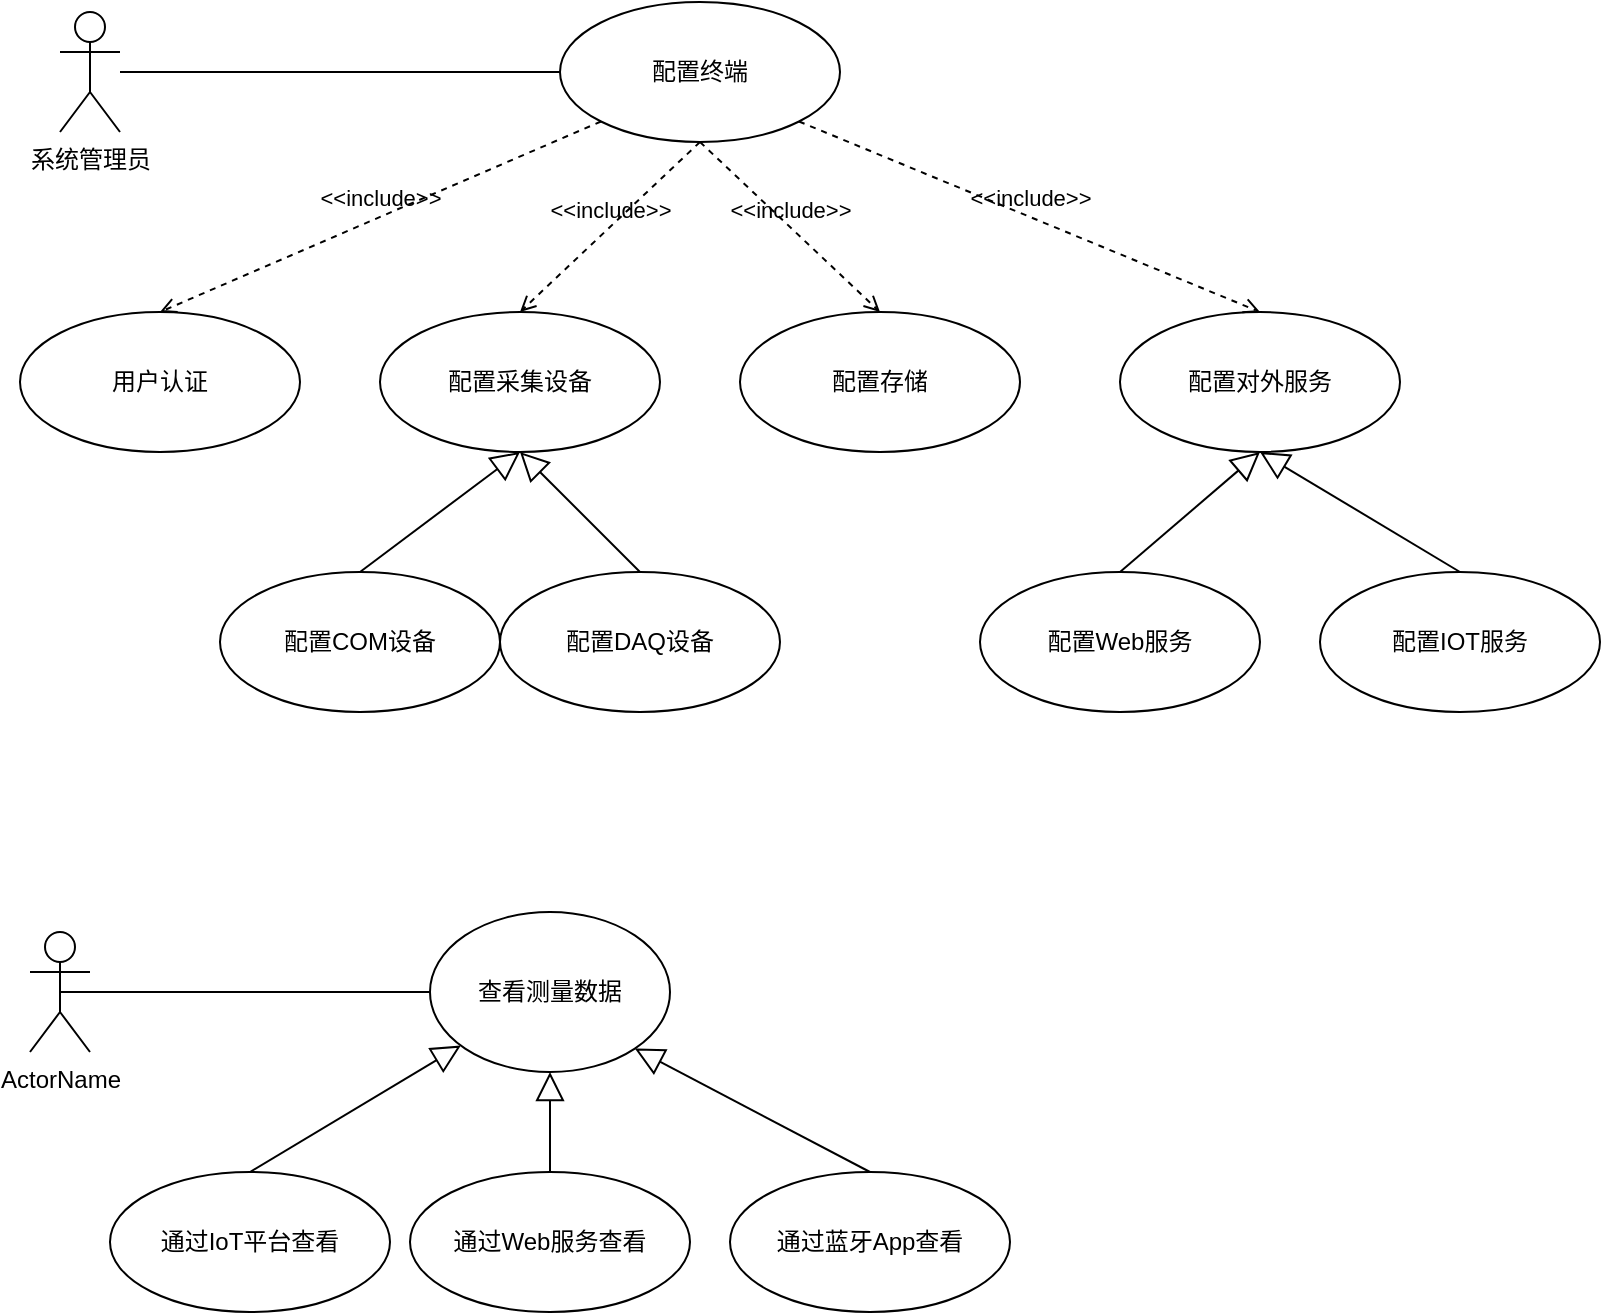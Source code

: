 <mxfile version="14.6.6" type="github">
  <diagram id="GsU9tVI04QCulfbk386d" name="Page-1">
    <mxGraphModel dx="942" dy="583" grid="1" gridSize="10" guides="1" tooltips="1" connect="1" arrows="1" fold="1" page="1" pageScale="1" pageWidth="827" pageHeight="1169" math="0" shadow="0">
      <root>
        <mxCell id="0" />
        <mxCell id="1" parent="0" />
        <mxCell id="lnzYuwO8289c-_ZvHHju-1" value="系统管理员" style="shape=umlActor;html=1;verticalLabelPosition=bottom;verticalAlign=top;align=center;" vertex="1" parent="1">
          <mxGeometry x="120" y="80" width="30" height="60" as="geometry" />
        </mxCell>
        <mxCell id="lnzYuwO8289c-_ZvHHju-2" value="配置终端" style="ellipse;whiteSpace=wrap;html=1;" vertex="1" parent="1">
          <mxGeometry x="370" y="75" width="140" height="70" as="geometry" />
        </mxCell>
        <mxCell id="lnzYuwO8289c-_ZvHHju-4" value="用户认证" style="ellipse;whiteSpace=wrap;html=1;" vertex="1" parent="1">
          <mxGeometry x="100" y="230" width="140" height="70" as="geometry" />
        </mxCell>
        <mxCell id="lnzYuwO8289c-_ZvHHju-5" value="" style="edgeStyle=none;html=1;endArrow=none;verticalAlign=bottom;entryX=0;entryY=0.5;entryDx=0;entryDy=0;" edge="1" parent="1" source="lnzYuwO8289c-_ZvHHju-1" target="lnzYuwO8289c-_ZvHHju-2">
          <mxGeometry width="160" relative="1" as="geometry">
            <mxPoint x="330" y="270" as="sourcePoint" />
            <mxPoint x="490" y="270" as="targetPoint" />
          </mxGeometry>
        </mxCell>
        <mxCell id="lnzYuwO8289c-_ZvHHju-6" value="配置采集设备" style="ellipse;whiteSpace=wrap;html=1;" vertex="1" parent="1">
          <mxGeometry x="280" y="230" width="140" height="70" as="geometry" />
        </mxCell>
        <mxCell id="lnzYuwO8289c-_ZvHHju-7" value="配置存储" style="ellipse;whiteSpace=wrap;html=1;" vertex="1" parent="1">
          <mxGeometry x="460" y="230" width="140" height="70" as="geometry" />
        </mxCell>
        <mxCell id="lnzYuwO8289c-_ZvHHju-8" value="配置对外服务" style="ellipse;whiteSpace=wrap;html=1;" vertex="1" parent="1">
          <mxGeometry x="650" y="230" width="140" height="70" as="geometry" />
        </mxCell>
        <mxCell id="lnzYuwO8289c-_ZvHHju-9" value="配置COM设备" style="ellipse;whiteSpace=wrap;html=1;" vertex="1" parent="1">
          <mxGeometry x="200" y="360" width="140" height="70" as="geometry" />
        </mxCell>
        <mxCell id="lnzYuwO8289c-_ZvHHju-10" value="配置DAQ设备" style="ellipse;whiteSpace=wrap;html=1;" vertex="1" parent="1">
          <mxGeometry x="340" y="360" width="140" height="70" as="geometry" />
        </mxCell>
        <mxCell id="lnzYuwO8289c-_ZvHHju-11" value="" style="edgeStyle=none;html=1;endArrow=block;endFill=0;endSize=12;verticalAlign=bottom;exitX=0.5;exitY=0;exitDx=0;exitDy=0;entryX=0.5;entryY=1;entryDx=0;entryDy=0;" edge="1" parent="1" source="lnzYuwO8289c-_ZvHHju-9" target="lnzYuwO8289c-_ZvHHju-6">
          <mxGeometry width="160" relative="1" as="geometry">
            <mxPoint x="330" y="270" as="sourcePoint" />
            <mxPoint x="490" y="270" as="targetPoint" />
          </mxGeometry>
        </mxCell>
        <mxCell id="lnzYuwO8289c-_ZvHHju-12" value="" style="edgeStyle=none;html=1;endArrow=block;endFill=0;endSize=12;verticalAlign=bottom;exitX=0.5;exitY=0;exitDx=0;exitDy=0;entryX=0.5;entryY=1;entryDx=0;entryDy=0;" edge="1" parent="1" source="lnzYuwO8289c-_ZvHHju-10" target="lnzYuwO8289c-_ZvHHju-6">
          <mxGeometry width="160" relative="1" as="geometry">
            <mxPoint x="330" y="270" as="sourcePoint" />
            <mxPoint x="490" y="270" as="targetPoint" />
          </mxGeometry>
        </mxCell>
        <mxCell id="lnzYuwO8289c-_ZvHHju-13" value="&amp;lt;&amp;lt;include&amp;gt;&amp;gt;" style="edgeStyle=none;html=1;endArrow=open;verticalAlign=bottom;dashed=1;labelBackgroundColor=none;exitX=0;exitY=1;exitDx=0;exitDy=0;entryX=0.5;entryY=0;entryDx=0;entryDy=0;" edge="1" parent="1" source="lnzYuwO8289c-_ZvHHju-2" target="lnzYuwO8289c-_ZvHHju-4">
          <mxGeometry width="160" relative="1" as="geometry">
            <mxPoint x="330" y="300" as="sourcePoint" />
            <mxPoint x="490" y="300" as="targetPoint" />
          </mxGeometry>
        </mxCell>
        <mxCell id="lnzYuwO8289c-_ZvHHju-14" value="&amp;lt;&amp;lt;include&amp;gt;&amp;gt;" style="edgeStyle=none;html=1;endArrow=open;verticalAlign=bottom;dashed=1;labelBackgroundColor=none;exitX=0.5;exitY=1;exitDx=0;exitDy=0;entryX=0.5;entryY=0;entryDx=0;entryDy=0;" edge="1" parent="1" source="lnzYuwO8289c-_ZvHHju-2" target="lnzYuwO8289c-_ZvHHju-6">
          <mxGeometry width="160" relative="1" as="geometry">
            <mxPoint x="330" y="300" as="sourcePoint" />
            <mxPoint x="490" y="300" as="targetPoint" />
          </mxGeometry>
        </mxCell>
        <mxCell id="lnzYuwO8289c-_ZvHHju-15" value="&amp;lt;&amp;lt;include&amp;gt;&amp;gt;" style="edgeStyle=none;html=1;endArrow=open;verticalAlign=bottom;dashed=1;labelBackgroundColor=none;exitX=0.5;exitY=1;exitDx=0;exitDy=0;entryX=0.5;entryY=0;entryDx=0;entryDy=0;" edge="1" parent="1" source="lnzYuwO8289c-_ZvHHju-2" target="lnzYuwO8289c-_ZvHHju-7">
          <mxGeometry width="160" relative="1" as="geometry">
            <mxPoint x="330" y="300" as="sourcePoint" />
            <mxPoint x="490" y="300" as="targetPoint" />
          </mxGeometry>
        </mxCell>
        <mxCell id="lnzYuwO8289c-_ZvHHju-16" value="&amp;lt;&amp;lt;include&amp;gt;&amp;gt;" style="edgeStyle=none;html=1;endArrow=open;verticalAlign=bottom;dashed=1;labelBackgroundColor=none;exitX=1;exitY=1;exitDx=0;exitDy=0;entryX=0.5;entryY=0;entryDx=0;entryDy=0;" edge="1" parent="1" source="lnzYuwO8289c-_ZvHHju-2" target="lnzYuwO8289c-_ZvHHju-8">
          <mxGeometry width="160" relative="1" as="geometry">
            <mxPoint x="330" y="300" as="sourcePoint" />
            <mxPoint x="490" y="300" as="targetPoint" />
          </mxGeometry>
        </mxCell>
        <mxCell id="lnzYuwO8289c-_ZvHHju-17" value="配置Web服务" style="ellipse;whiteSpace=wrap;html=1;" vertex="1" parent="1">
          <mxGeometry x="580" y="360" width="140" height="70" as="geometry" />
        </mxCell>
        <mxCell id="lnzYuwO8289c-_ZvHHju-18" value="配置IOT服务" style="ellipse;whiteSpace=wrap;html=1;" vertex="1" parent="1">
          <mxGeometry x="750" y="360" width="140" height="70" as="geometry" />
        </mxCell>
        <mxCell id="lnzYuwO8289c-_ZvHHju-19" value="" style="edgeStyle=none;html=1;endArrow=block;endFill=0;endSize=12;verticalAlign=bottom;exitX=0.5;exitY=0;exitDx=0;exitDy=0;entryX=0.5;entryY=1;entryDx=0;entryDy=0;" edge="1" parent="1" source="lnzYuwO8289c-_ZvHHju-17" target="lnzYuwO8289c-_ZvHHju-8">
          <mxGeometry width="160" relative="1" as="geometry">
            <mxPoint x="770" y="390" as="sourcePoint" />
            <mxPoint x="930" y="390" as="targetPoint" />
          </mxGeometry>
        </mxCell>
        <mxCell id="lnzYuwO8289c-_ZvHHju-20" value="" style="edgeStyle=none;html=1;endArrow=block;endFill=0;endSize=12;verticalAlign=bottom;exitX=0.5;exitY=0;exitDx=0;exitDy=0;entryX=0.5;entryY=1;entryDx=0;entryDy=0;" edge="1" parent="1" source="lnzYuwO8289c-_ZvHHju-18" target="lnzYuwO8289c-_ZvHHju-8">
          <mxGeometry width="160" relative="1" as="geometry">
            <mxPoint x="770" y="390" as="sourcePoint" />
            <mxPoint x="930" y="390" as="targetPoint" />
          </mxGeometry>
        </mxCell>
        <mxCell id="lnzYuwO8289c-_ZvHHju-22" value="ActorName" style="shape=umlActor;html=1;verticalLabelPosition=bottom;verticalAlign=top;align=center;" vertex="1" parent="1">
          <mxGeometry x="105" y="540" width="30" height="60" as="geometry" />
        </mxCell>
        <mxCell id="lnzYuwO8289c-_ZvHHju-23" value="查看测量数据" style="ellipse;whiteSpace=wrap;html=1;" vertex="1" parent="1">
          <mxGeometry x="305" y="530" width="120" height="80" as="geometry" />
        </mxCell>
        <mxCell id="lnzYuwO8289c-_ZvHHju-24" value="" style="edgeStyle=none;html=1;endArrow=none;verticalAlign=bottom;exitX=0.5;exitY=0.5;exitDx=0;exitDy=0;exitPerimeter=0;" edge="1" parent="1" source="lnzYuwO8289c-_ZvHHju-22" target="lnzYuwO8289c-_ZvHHju-23">
          <mxGeometry width="160" relative="1" as="geometry">
            <mxPoint x="365" y="470" as="sourcePoint" />
            <mxPoint x="525" y="470" as="targetPoint" />
          </mxGeometry>
        </mxCell>
        <mxCell id="lnzYuwO8289c-_ZvHHju-25" value="通过IoT平台查看" style="ellipse;whiteSpace=wrap;html=1;" vertex="1" parent="1">
          <mxGeometry x="145" y="660" width="140" height="70" as="geometry" />
        </mxCell>
        <mxCell id="lnzYuwO8289c-_ZvHHju-26" value="通过Web服务查看" style="ellipse;whiteSpace=wrap;html=1;" vertex="1" parent="1">
          <mxGeometry x="295" y="660" width="140" height="70" as="geometry" />
        </mxCell>
        <mxCell id="lnzYuwO8289c-_ZvHHju-27" value="通过蓝牙App查看" style="ellipse;whiteSpace=wrap;html=1;" vertex="1" parent="1">
          <mxGeometry x="455" y="660" width="140" height="70" as="geometry" />
        </mxCell>
        <mxCell id="lnzYuwO8289c-_ZvHHju-28" value="" style="edgeStyle=none;html=1;endArrow=block;endFill=0;endSize=12;verticalAlign=bottom;exitX=0.5;exitY=0;exitDx=0;exitDy=0;" edge="1" parent="1" source="lnzYuwO8289c-_ZvHHju-26" target="lnzYuwO8289c-_ZvHHju-23">
          <mxGeometry width="160" relative="1" as="geometry">
            <mxPoint x="365" y="590" as="sourcePoint" />
            <mxPoint x="525" y="590" as="targetPoint" />
          </mxGeometry>
        </mxCell>
        <mxCell id="lnzYuwO8289c-_ZvHHju-29" value="" style="edgeStyle=none;html=1;endArrow=block;endFill=0;endSize=12;verticalAlign=bottom;exitX=0.5;exitY=0;exitDx=0;exitDy=0;" edge="1" parent="1" source="lnzYuwO8289c-_ZvHHju-25" target="lnzYuwO8289c-_ZvHHju-23">
          <mxGeometry width="160" relative="1" as="geometry">
            <mxPoint x="285" y="650" as="sourcePoint" />
            <mxPoint x="445" y="650" as="targetPoint" />
          </mxGeometry>
        </mxCell>
        <mxCell id="lnzYuwO8289c-_ZvHHju-30" value="" style="edgeStyle=none;html=1;endArrow=block;endFill=0;endSize=12;verticalAlign=bottom;exitX=0.5;exitY=0;exitDx=0;exitDy=0;entryX=1;entryY=1;entryDx=0;entryDy=0;" edge="1" parent="1" source="lnzYuwO8289c-_ZvHHju-27" target="lnzYuwO8289c-_ZvHHju-23">
          <mxGeometry width="160" relative="1" as="geometry">
            <mxPoint x="365" y="590" as="sourcePoint" />
            <mxPoint x="525" y="590" as="targetPoint" />
          </mxGeometry>
        </mxCell>
      </root>
    </mxGraphModel>
  </diagram>
</mxfile>
